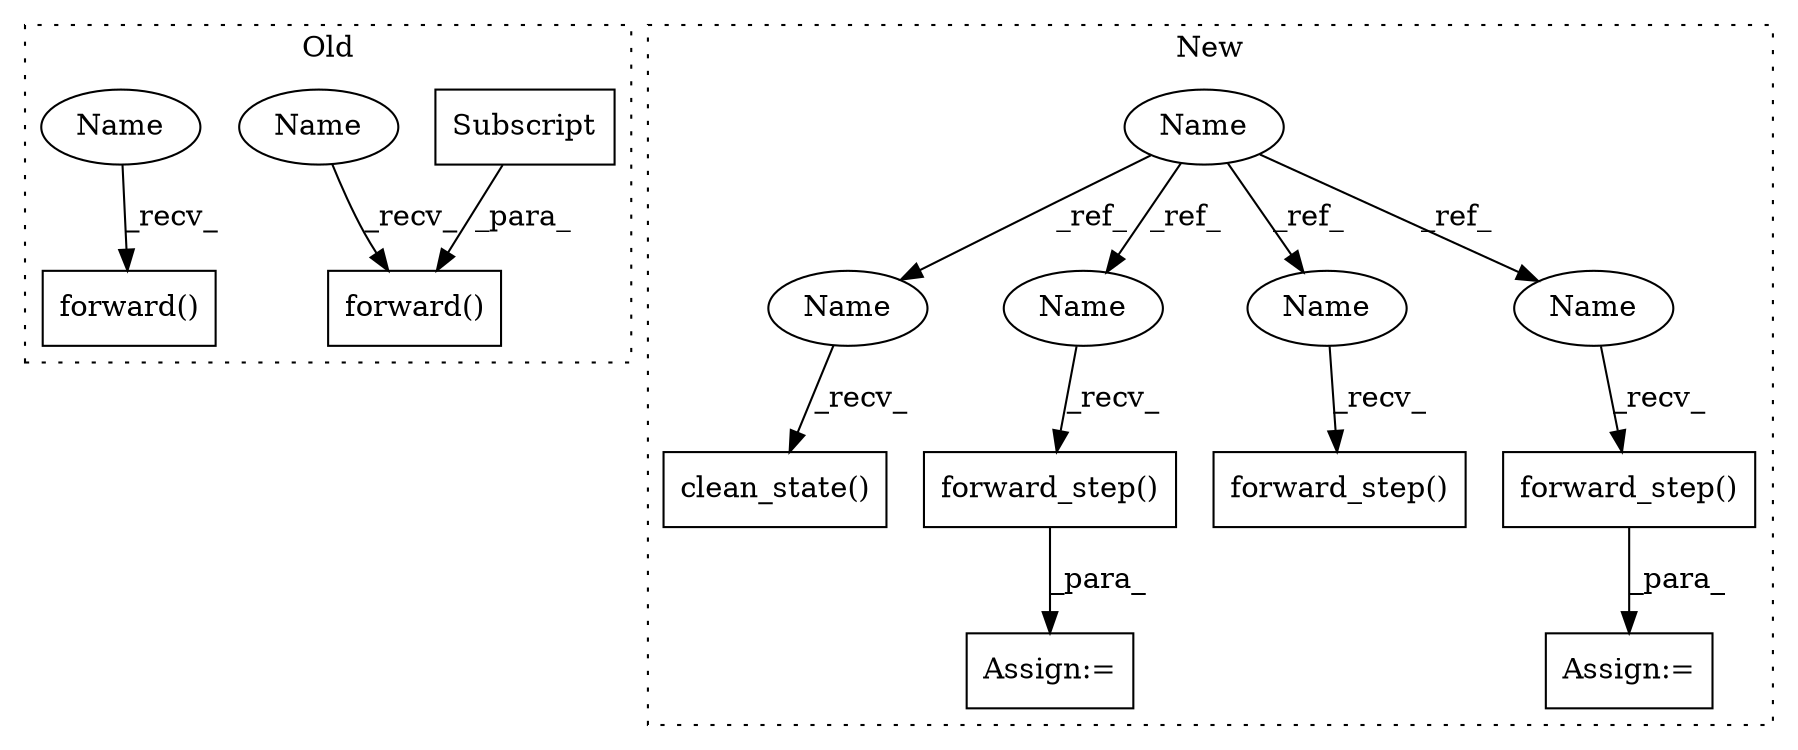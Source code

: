 digraph G {
subgraph cluster0 {
1 [label="forward()" a="75" s="19123,19144" l="16,1" shape="box"];
5 [label="forward()" a="75" s="19207,19244" l="16,1" shape="box"];
8 [label="Subscript" a="63" s="19223,0" l="21,0" shape="box"];
15 [label="Name" a="87" s="19207" l="7" shape="ellipse"];
16 [label="Name" a="87" s="19123" l="7" shape="ellipse"];
label = "Old";
style="dotted";
}
subgraph cluster1 {
2 [label="forward_step()" a="75" s="20454,20480" l="21,1" shape="box"];
3 [label="Name" a="87" s="18653" l="7" shape="ellipse"];
4 [label="clean_state()" a="75" s="19850" l="21" shape="box"];
6 [label="Assign:=" a="68" s="20451" l="3" shape="box"];
7 [label="forward_step()" a="75" s="20330,20356" l="21,1" shape="box"];
9 [label="Assign:=" a="68" s="20327" l="3" shape="box"];
10 [label="forward_step()" a="75" s="20206,20232" l="21,1" shape="box"];
11 [label="Name" a="87" s="19850" l="7" shape="ellipse"];
12 [label="Name" a="87" s="20454" l="7" shape="ellipse"];
13 [label="Name" a="87" s="20206" l="7" shape="ellipse"];
14 [label="Name" a="87" s="20330" l="7" shape="ellipse"];
label = "New";
style="dotted";
}
2 -> 6 [label="_para_"];
3 -> 14 [label="_ref_"];
3 -> 12 [label="_ref_"];
3 -> 11 [label="_ref_"];
3 -> 13 [label="_ref_"];
7 -> 9 [label="_para_"];
8 -> 5 [label="_para_"];
11 -> 4 [label="_recv_"];
12 -> 2 [label="_recv_"];
13 -> 10 [label="_recv_"];
14 -> 7 [label="_recv_"];
15 -> 5 [label="_recv_"];
16 -> 1 [label="_recv_"];
}